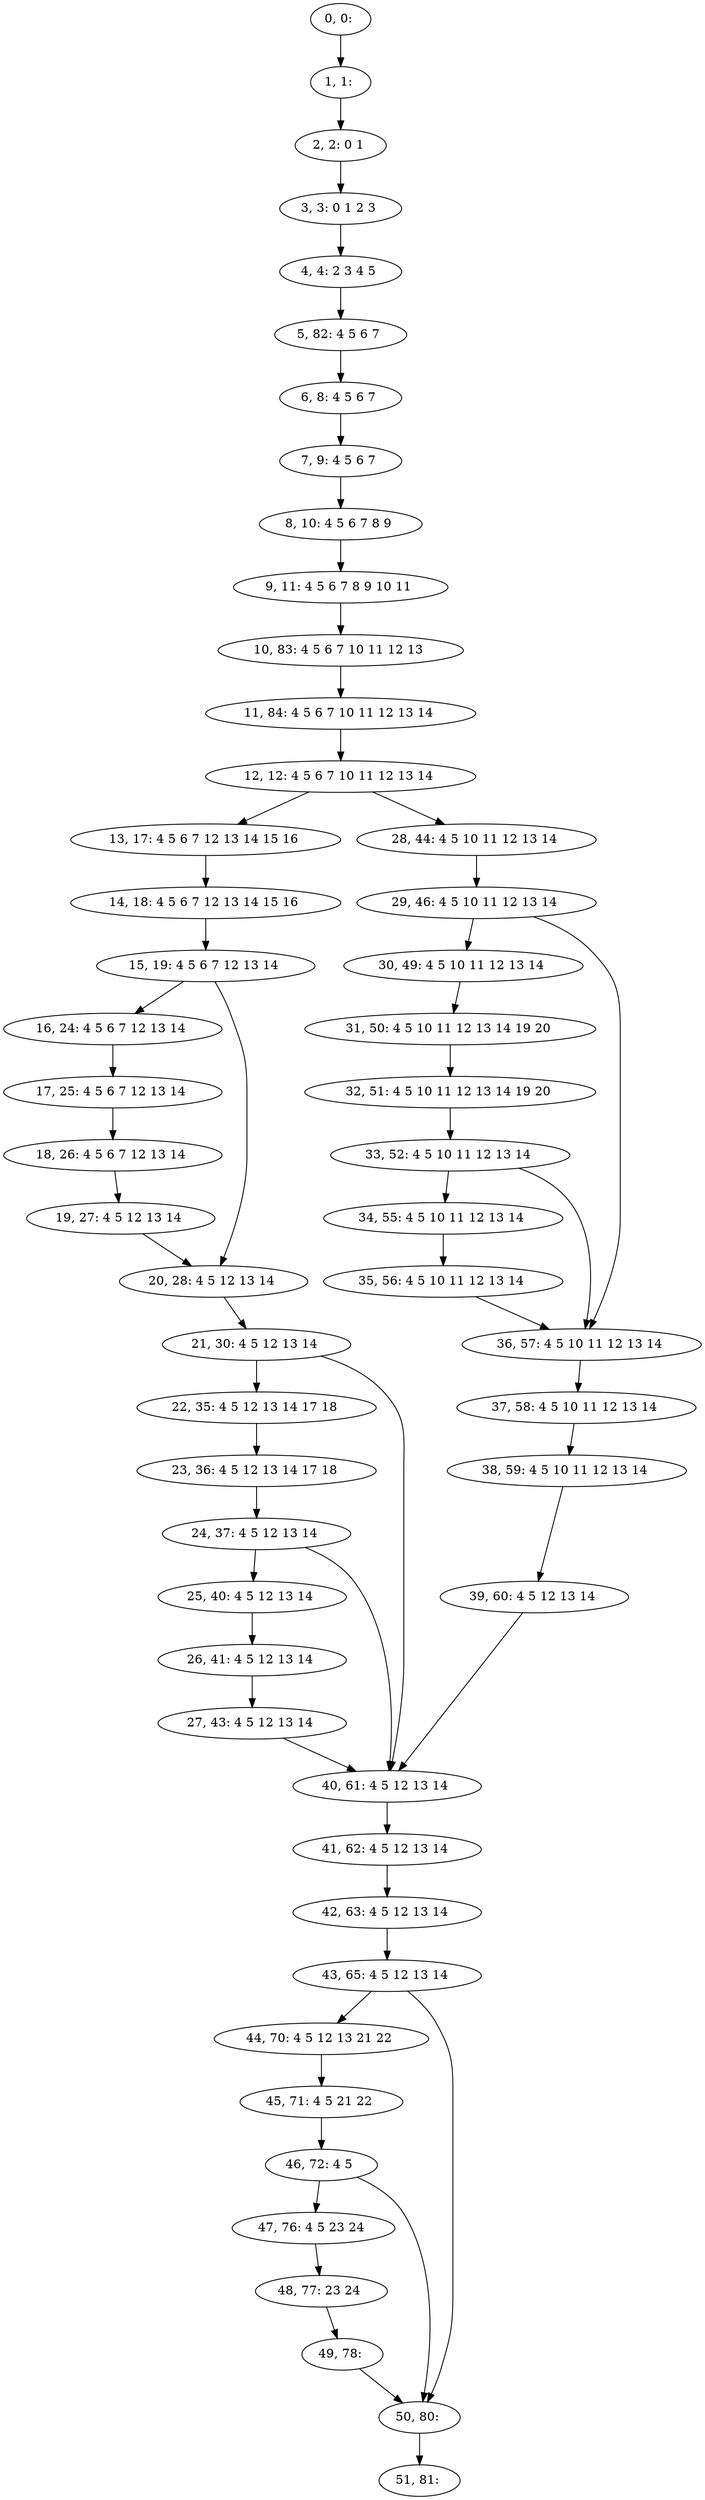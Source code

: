 digraph G {
0[label="0, 0: "];
1[label="1, 1: "];
2[label="2, 2: 0 1 "];
3[label="3, 3: 0 1 2 3 "];
4[label="4, 4: 2 3 4 5 "];
5[label="5, 82: 4 5 6 7 "];
6[label="6, 8: 4 5 6 7 "];
7[label="7, 9: 4 5 6 7 "];
8[label="8, 10: 4 5 6 7 8 9 "];
9[label="9, 11: 4 5 6 7 8 9 10 11 "];
10[label="10, 83: 4 5 6 7 10 11 12 13 "];
11[label="11, 84: 4 5 6 7 10 11 12 13 14 "];
12[label="12, 12: 4 5 6 7 10 11 12 13 14 "];
13[label="13, 17: 4 5 6 7 12 13 14 15 16 "];
14[label="14, 18: 4 5 6 7 12 13 14 15 16 "];
15[label="15, 19: 4 5 6 7 12 13 14 "];
16[label="16, 24: 4 5 6 7 12 13 14 "];
17[label="17, 25: 4 5 6 7 12 13 14 "];
18[label="18, 26: 4 5 6 7 12 13 14 "];
19[label="19, 27: 4 5 12 13 14 "];
20[label="20, 28: 4 5 12 13 14 "];
21[label="21, 30: 4 5 12 13 14 "];
22[label="22, 35: 4 5 12 13 14 17 18 "];
23[label="23, 36: 4 5 12 13 14 17 18 "];
24[label="24, 37: 4 5 12 13 14 "];
25[label="25, 40: 4 5 12 13 14 "];
26[label="26, 41: 4 5 12 13 14 "];
27[label="27, 43: 4 5 12 13 14 "];
28[label="28, 44: 4 5 10 11 12 13 14 "];
29[label="29, 46: 4 5 10 11 12 13 14 "];
30[label="30, 49: 4 5 10 11 12 13 14 "];
31[label="31, 50: 4 5 10 11 12 13 14 19 20 "];
32[label="32, 51: 4 5 10 11 12 13 14 19 20 "];
33[label="33, 52: 4 5 10 11 12 13 14 "];
34[label="34, 55: 4 5 10 11 12 13 14 "];
35[label="35, 56: 4 5 10 11 12 13 14 "];
36[label="36, 57: 4 5 10 11 12 13 14 "];
37[label="37, 58: 4 5 10 11 12 13 14 "];
38[label="38, 59: 4 5 10 11 12 13 14 "];
39[label="39, 60: 4 5 12 13 14 "];
40[label="40, 61: 4 5 12 13 14 "];
41[label="41, 62: 4 5 12 13 14 "];
42[label="42, 63: 4 5 12 13 14 "];
43[label="43, 65: 4 5 12 13 14 "];
44[label="44, 70: 4 5 12 13 21 22 "];
45[label="45, 71: 4 5 21 22 "];
46[label="46, 72: 4 5 "];
47[label="47, 76: 4 5 23 24 "];
48[label="48, 77: 23 24 "];
49[label="49, 78: "];
50[label="50, 80: "];
51[label="51, 81: "];
0->1 ;
1->2 ;
2->3 ;
3->4 ;
4->5 ;
5->6 ;
6->7 ;
7->8 ;
8->9 ;
9->10 ;
10->11 ;
11->12 ;
12->13 ;
12->28 ;
13->14 ;
14->15 ;
15->16 ;
15->20 ;
16->17 ;
17->18 ;
18->19 ;
19->20 ;
20->21 ;
21->22 ;
21->40 ;
22->23 ;
23->24 ;
24->25 ;
24->40 ;
25->26 ;
26->27 ;
27->40 ;
28->29 ;
29->30 ;
29->36 ;
30->31 ;
31->32 ;
32->33 ;
33->34 ;
33->36 ;
34->35 ;
35->36 ;
36->37 ;
37->38 ;
38->39 ;
39->40 ;
40->41 ;
41->42 ;
42->43 ;
43->44 ;
43->50 ;
44->45 ;
45->46 ;
46->47 ;
46->50 ;
47->48 ;
48->49 ;
49->50 ;
50->51 ;
}
